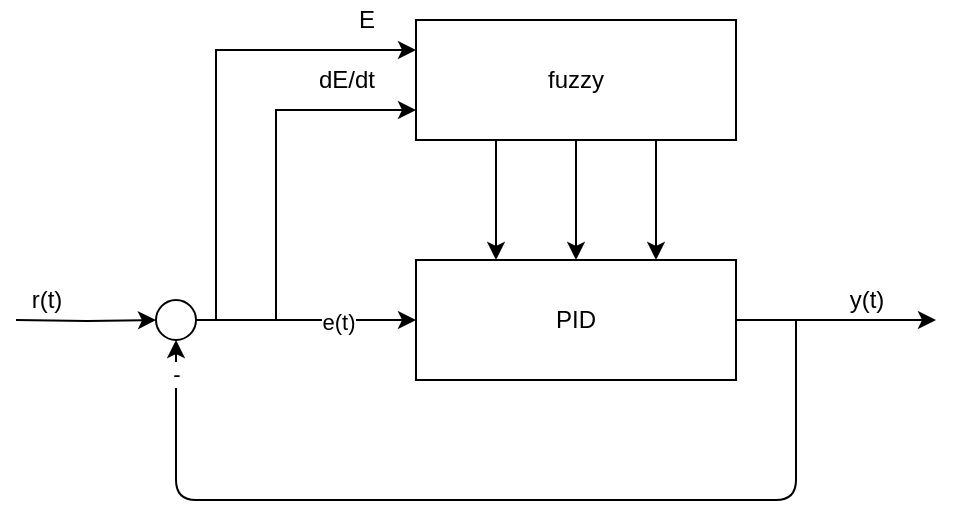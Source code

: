 <mxfile version="13.1.11" type="github"><diagram id="k1IZCnCZjMCAsr3r2bsj" name="Page-1"><mxGraphModel dx="1038" dy="556" grid="1" gridSize="10" guides="1" tooltips="1" connect="1" arrows="1" fold="1" page="1" pageScale="1" pageWidth="827" pageHeight="1169" math="0" shadow="0"><root><mxCell id="0"/><mxCell id="1" parent="0"/><mxCell id="gdeIAcKyOvS8LISmcvML-7" style="edgeStyle=orthogonalEdgeStyle;rounded=0;orthogonalLoop=1;jettySize=auto;html=1;entryX=0;entryY=0.5;entryDx=0;entryDy=0;" parent="1" target="gdeIAcKyOvS8LISmcvML-3" edge="1"><mxGeometry relative="1" as="geometry"><mxPoint x="160" y="290" as="sourcePoint"/></mxGeometry></mxCell><mxCell id="gdeIAcKyOvS8LISmcvML-14" style="edgeStyle=orthogonalEdgeStyle;rounded=0;orthogonalLoop=1;jettySize=auto;html=1;exitX=1;exitY=0.5;exitDx=0;exitDy=0;" parent="1" source="gdeIAcKyOvS8LISmcvML-2" edge="1"><mxGeometry relative="1" as="geometry"><mxPoint x="620" y="290" as="targetPoint"/><Array as="points"><mxPoint x="530" y="290"/><mxPoint x="530" y="290"/></Array></mxGeometry></mxCell><mxCell id="gdeIAcKyOvS8LISmcvML-2" value="PID" style="rounded=0;whiteSpace=wrap;html=1;" parent="1" vertex="1"><mxGeometry x="360" y="260" width="160" height="60" as="geometry"/></mxCell><mxCell id="gdeIAcKyOvS8LISmcvML-6" style="edgeStyle=orthogonalEdgeStyle;rounded=0;orthogonalLoop=1;jettySize=auto;html=1;exitX=1;exitY=0.5;exitDx=0;exitDy=0;entryX=0;entryY=0.5;entryDx=0;entryDy=0;" parent="1" source="gdeIAcKyOvS8LISmcvML-3" target="gdeIAcKyOvS8LISmcvML-2" edge="1"><mxGeometry relative="1" as="geometry"><Array as="points"><mxPoint x="280" y="290"/><mxPoint x="280" y="290"/></Array></mxGeometry></mxCell><mxCell id="gdeIAcKyOvS8LISmcvML-24" value="e(t)" style="edgeLabel;html=1;align=center;verticalAlign=middle;resizable=0;points=[];" parent="gdeIAcKyOvS8LISmcvML-6" vertex="1" connectable="0"><mxGeometry x="0.288" y="-1" relative="1" as="geometry"><mxPoint as="offset"/></mxGeometry></mxCell><mxCell id="gdeIAcKyOvS8LISmcvML-12" style="edgeStyle=orthogonalEdgeStyle;rounded=0;orthogonalLoop=1;jettySize=auto;html=1;entryX=0;entryY=0.25;entryDx=0;entryDy=0;" parent="1" target="gdeIAcKyOvS8LISmcvML-5" edge="1"><mxGeometry relative="1" as="geometry"><mxPoint x="260" y="290" as="sourcePoint"/><Array as="points"><mxPoint x="260" y="280"/><mxPoint x="260" y="185"/></Array></mxGeometry></mxCell><mxCell id="gdeIAcKyOvS8LISmcvML-13" style="edgeStyle=orthogonalEdgeStyle;rounded=0;orthogonalLoop=1;jettySize=auto;html=1;entryX=0;entryY=0.75;entryDx=0;entryDy=0;" parent="1" target="gdeIAcKyOvS8LISmcvML-5" edge="1"><mxGeometry relative="1" as="geometry"><mxPoint x="290" y="290" as="sourcePoint"/><Array as="points"><mxPoint x="290" y="280"/><mxPoint x="290" y="215"/></Array></mxGeometry></mxCell><mxCell id="gdeIAcKyOvS8LISmcvML-3" value="" style="ellipse;whiteSpace=wrap;html=1;aspect=fixed;" parent="1" vertex="1"><mxGeometry x="230" y="280" width="20" height="20" as="geometry"/></mxCell><mxCell id="gdeIAcKyOvS8LISmcvML-9" style="edgeStyle=orthogonalEdgeStyle;rounded=0;orthogonalLoop=1;jettySize=auto;html=1;exitX=0.5;exitY=1;exitDx=0;exitDy=0;entryX=0.5;entryY=0;entryDx=0;entryDy=0;" parent="1" source="gdeIAcKyOvS8LISmcvML-5" target="gdeIAcKyOvS8LISmcvML-2" edge="1"><mxGeometry relative="1" as="geometry"/></mxCell><mxCell id="gdeIAcKyOvS8LISmcvML-10" style="edgeStyle=orthogonalEdgeStyle;rounded=0;orthogonalLoop=1;jettySize=auto;html=1;exitX=0.75;exitY=1;exitDx=0;exitDy=0;entryX=0.75;entryY=0;entryDx=0;entryDy=0;" parent="1" source="gdeIAcKyOvS8LISmcvML-5" target="gdeIAcKyOvS8LISmcvML-2" edge="1"><mxGeometry relative="1" as="geometry"/></mxCell><mxCell id="gdeIAcKyOvS8LISmcvML-5" value="fuzzy" style="rounded=0;whiteSpace=wrap;html=1;" parent="1" vertex="1"><mxGeometry x="360" y="140" width="160" height="60" as="geometry"/></mxCell><mxCell id="gdeIAcKyOvS8LISmcvML-15" value="" style="endArrow=classic;html=1;entryX=0.5;entryY=1;entryDx=0;entryDy=0;" parent="1" target="gdeIAcKyOvS8LISmcvML-3" edge="1"><mxGeometry width="50" height="50" relative="1" as="geometry"><mxPoint x="550" y="290" as="sourcePoint"/><mxPoint x="370" y="330" as="targetPoint"/><Array as="points"><mxPoint x="550" y="380"/><mxPoint x="240" y="380"/></Array></mxGeometry></mxCell><mxCell id="gdeIAcKyOvS8LISmcvML-22" value="-" style="edgeLabel;html=1;align=center;verticalAlign=middle;resizable=0;points=[];" parent="gdeIAcKyOvS8LISmcvML-15" vertex="1" connectable="0"><mxGeometry x="0.931" relative="1" as="geometry"><mxPoint as="offset"/></mxGeometry></mxCell><mxCell id="gdeIAcKyOvS8LISmcvML-16" value="E" style="text;html=1;align=center;verticalAlign=middle;resizable=0;points=[];autosize=1;" parent="1" vertex="1"><mxGeometry x="325" y="130" width="20" height="20" as="geometry"/></mxCell><mxCell id="gdeIAcKyOvS8LISmcvML-18" value="dE/dt" style="text;html=1;align=center;verticalAlign=middle;resizable=0;points=[];autosize=1;" parent="1" vertex="1"><mxGeometry x="305" y="160" width="40" height="20" as="geometry"/></mxCell><mxCell id="gdeIAcKyOvS8LISmcvML-8" style="edgeStyle=orthogonalEdgeStyle;rounded=0;orthogonalLoop=1;jettySize=auto;html=1;exitX=0.25;exitY=1;exitDx=0;exitDy=0;entryX=0.25;entryY=0;entryDx=0;entryDy=0;" parent="1" source="gdeIAcKyOvS8LISmcvML-5" target="gdeIAcKyOvS8LISmcvML-2" edge="1"><mxGeometry relative="1" as="geometry"><Array as="points"><mxPoint x="400" y="220"/><mxPoint x="400" y="220"/></Array></mxGeometry></mxCell><mxCell id="gdeIAcKyOvS8LISmcvML-25" value="y(t)" style="text;html=1;align=center;verticalAlign=middle;resizable=0;points=[];autosize=1;" parent="1" vertex="1"><mxGeometry x="570" y="270" width="30" height="20" as="geometry"/></mxCell><mxCell id="gdeIAcKyOvS8LISmcvML-26" value="r(t)" style="text;html=1;align=center;verticalAlign=middle;resizable=0;points=[];autosize=1;" parent="1" vertex="1"><mxGeometry x="160" y="270" width="30" height="20" as="geometry"/></mxCell></root></mxGraphModel></diagram></mxfile>